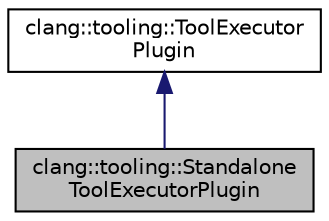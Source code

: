 digraph "clang::tooling::StandaloneToolExecutorPlugin"
{
 // LATEX_PDF_SIZE
  bgcolor="transparent";
  edge [fontname="Helvetica",fontsize="10",labelfontname="Helvetica",labelfontsize="10"];
  node [fontname="Helvetica",fontsize="10",shape=record];
  Node1 [label="clang::tooling::Standalone\lToolExecutorPlugin",height=0.2,width=0.4,color="black", fillcolor="grey75", style="filled", fontcolor="black",tooltip=" "];
  Node2 -> Node1 [dir="back",color="midnightblue",fontsize="10",style="solid",fontname="Helvetica"];
  Node2 [label="clang::tooling::ToolExecutor\lPlugin",height=0.2,width=0.4,color="black",URL="$classclang_1_1tooling_1_1ToolExecutorPlugin.html",tooltip="Interface for factories that create specific executors."];
}

